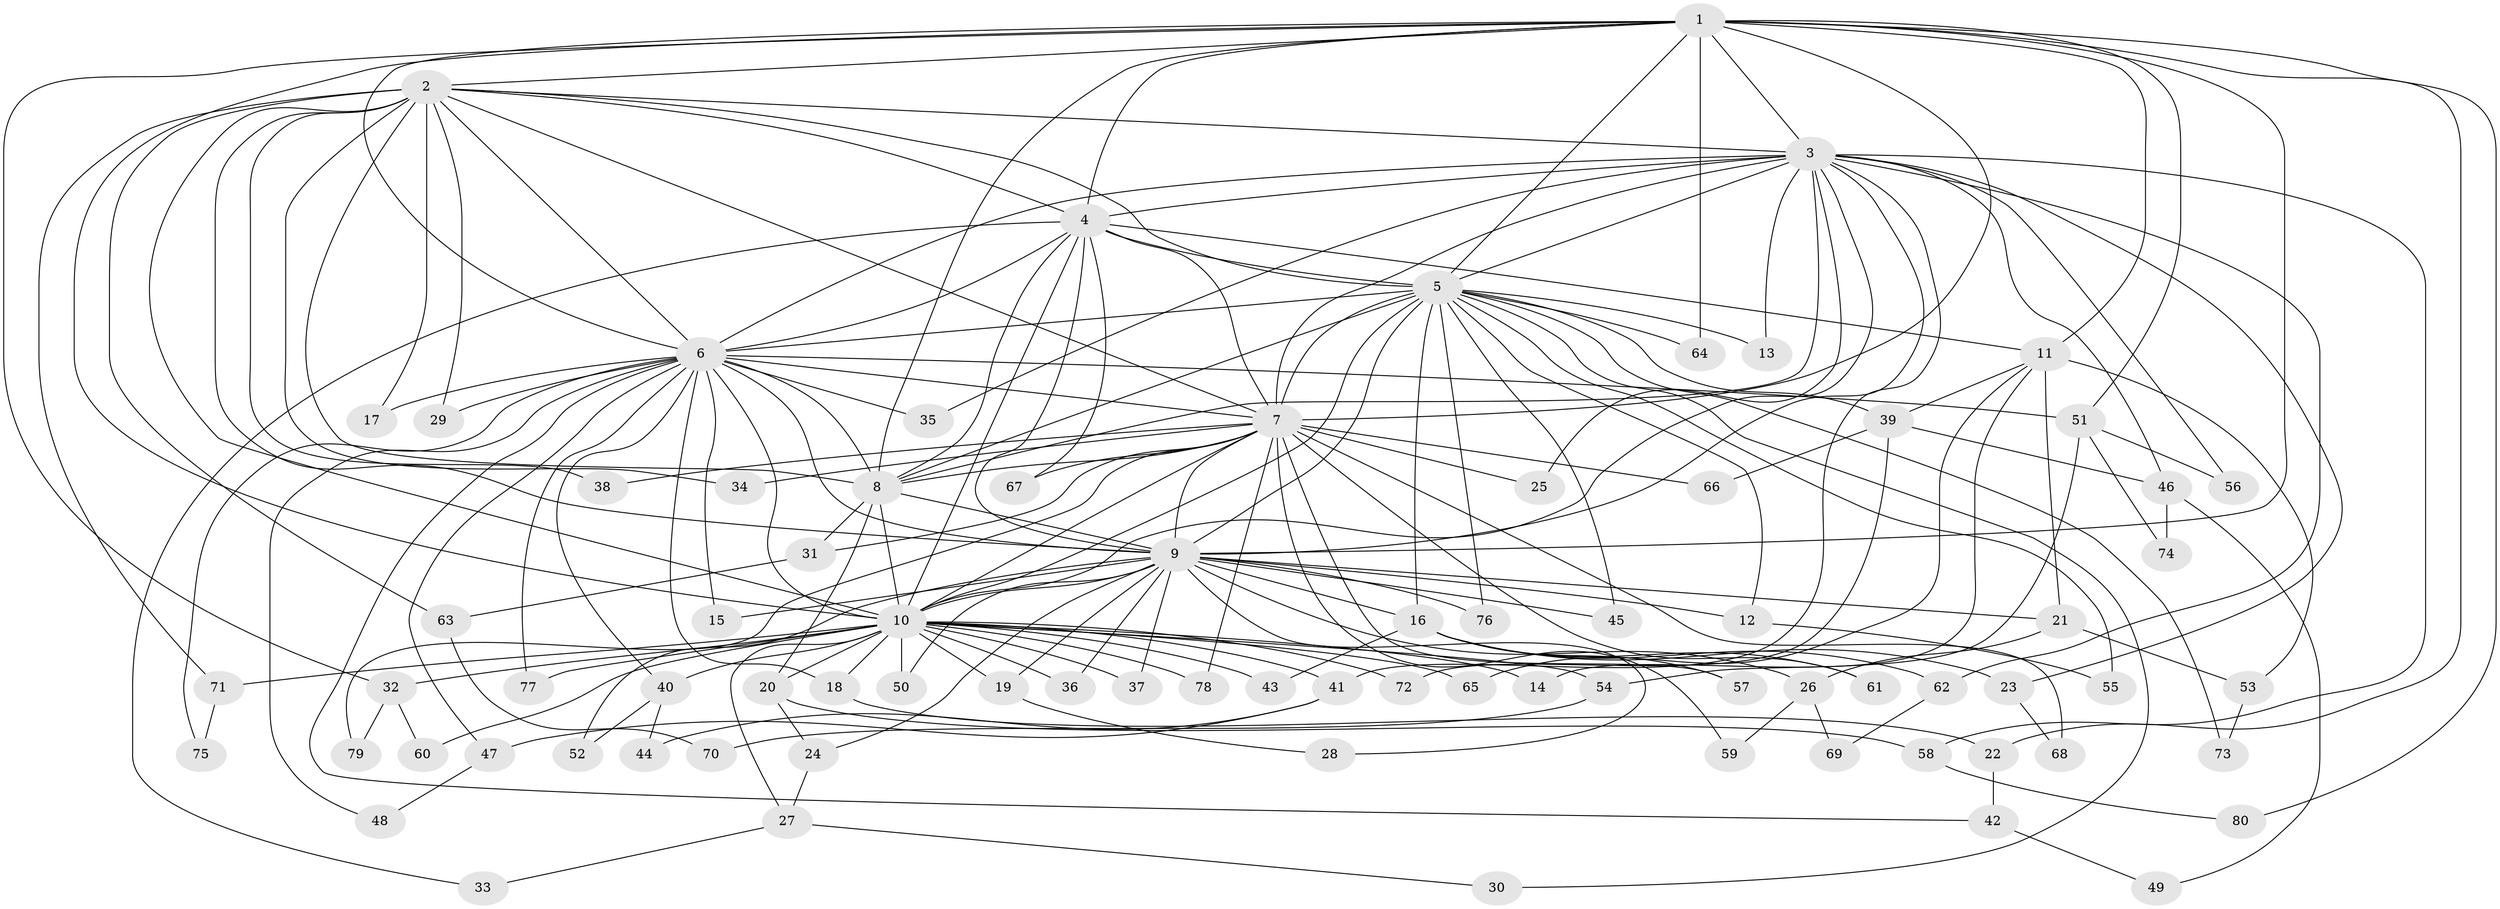 // coarse degree distribution, {15: 0.01639344262295082, 25: 0.03278688524590164, 16: 0.03278688524590164, 10: 0.01639344262295082, 18: 0.01639344262295082, 19: 0.01639344262295082, 9: 0.01639344262295082, 2: 0.5573770491803278, 8: 0.01639344262295082, 3: 0.11475409836065574, 4: 0.13114754098360656, 1: 0.03278688524590164}
// Generated by graph-tools (version 1.1) at 2025/41/03/06/25 10:41:41]
// undirected, 80 vertices, 185 edges
graph export_dot {
graph [start="1"]
  node [color=gray90,style=filled];
  1;
  2;
  3;
  4;
  5;
  6;
  7;
  8;
  9;
  10;
  11;
  12;
  13;
  14;
  15;
  16;
  17;
  18;
  19;
  20;
  21;
  22;
  23;
  24;
  25;
  26;
  27;
  28;
  29;
  30;
  31;
  32;
  33;
  34;
  35;
  36;
  37;
  38;
  39;
  40;
  41;
  42;
  43;
  44;
  45;
  46;
  47;
  48;
  49;
  50;
  51;
  52;
  53;
  54;
  55;
  56;
  57;
  58;
  59;
  60;
  61;
  62;
  63;
  64;
  65;
  66;
  67;
  68;
  69;
  70;
  71;
  72;
  73;
  74;
  75;
  76;
  77;
  78;
  79;
  80;
  1 -- 2;
  1 -- 3;
  1 -- 4;
  1 -- 5;
  1 -- 6;
  1 -- 7;
  1 -- 8;
  1 -- 9;
  1 -- 10;
  1 -- 11;
  1 -- 22;
  1 -- 32;
  1 -- 51;
  1 -- 64;
  1 -- 80;
  2 -- 3;
  2 -- 4;
  2 -- 5;
  2 -- 6;
  2 -- 7;
  2 -- 8;
  2 -- 9;
  2 -- 10;
  2 -- 17;
  2 -- 29;
  2 -- 34;
  2 -- 38;
  2 -- 63;
  2 -- 71;
  3 -- 4;
  3 -- 5;
  3 -- 6;
  3 -- 7;
  3 -- 8;
  3 -- 9;
  3 -- 10;
  3 -- 13;
  3 -- 23;
  3 -- 25;
  3 -- 35;
  3 -- 41;
  3 -- 46;
  3 -- 56;
  3 -- 58;
  3 -- 62;
  4 -- 5;
  4 -- 6;
  4 -- 7;
  4 -- 8;
  4 -- 9;
  4 -- 10;
  4 -- 11;
  4 -- 33;
  4 -- 67;
  5 -- 6;
  5 -- 7;
  5 -- 8;
  5 -- 9;
  5 -- 10;
  5 -- 12;
  5 -- 13;
  5 -- 16;
  5 -- 30;
  5 -- 39;
  5 -- 45;
  5 -- 55;
  5 -- 64;
  5 -- 73;
  5 -- 76;
  6 -- 7;
  6 -- 8;
  6 -- 9;
  6 -- 10;
  6 -- 15;
  6 -- 17;
  6 -- 18;
  6 -- 29;
  6 -- 35;
  6 -- 40;
  6 -- 42;
  6 -- 47;
  6 -- 48;
  6 -- 51;
  6 -- 75;
  6 -- 77;
  7 -- 8;
  7 -- 9;
  7 -- 10;
  7 -- 25;
  7 -- 31;
  7 -- 34;
  7 -- 38;
  7 -- 57;
  7 -- 59;
  7 -- 61;
  7 -- 66;
  7 -- 67;
  7 -- 68;
  7 -- 78;
  7 -- 79;
  8 -- 9;
  8 -- 10;
  8 -- 20;
  8 -- 31;
  9 -- 10;
  9 -- 12;
  9 -- 15;
  9 -- 16;
  9 -- 19;
  9 -- 21;
  9 -- 24;
  9 -- 26;
  9 -- 28;
  9 -- 36;
  9 -- 37;
  9 -- 45;
  9 -- 50;
  9 -- 52;
  9 -- 76;
  10 -- 14;
  10 -- 18;
  10 -- 19;
  10 -- 20;
  10 -- 27;
  10 -- 32;
  10 -- 36;
  10 -- 37;
  10 -- 40;
  10 -- 41;
  10 -- 43;
  10 -- 50;
  10 -- 54;
  10 -- 60;
  10 -- 65;
  10 -- 71;
  10 -- 72;
  10 -- 77;
  10 -- 78;
  11 -- 14;
  11 -- 21;
  11 -- 39;
  11 -- 53;
  11 -- 65;
  12 -- 55;
  16 -- 23;
  16 -- 43;
  16 -- 57;
  16 -- 61;
  16 -- 62;
  18 -- 22;
  19 -- 28;
  20 -- 24;
  20 -- 58;
  21 -- 26;
  21 -- 53;
  22 -- 42;
  23 -- 68;
  24 -- 27;
  26 -- 59;
  26 -- 69;
  27 -- 30;
  27 -- 33;
  31 -- 63;
  32 -- 60;
  32 -- 79;
  39 -- 46;
  39 -- 66;
  39 -- 72;
  40 -- 44;
  40 -- 52;
  41 -- 44;
  41 -- 47;
  42 -- 49;
  46 -- 49;
  46 -- 74;
  47 -- 48;
  51 -- 54;
  51 -- 56;
  51 -- 74;
  53 -- 73;
  54 -- 70;
  58 -- 80;
  62 -- 69;
  63 -- 70;
  71 -- 75;
}
